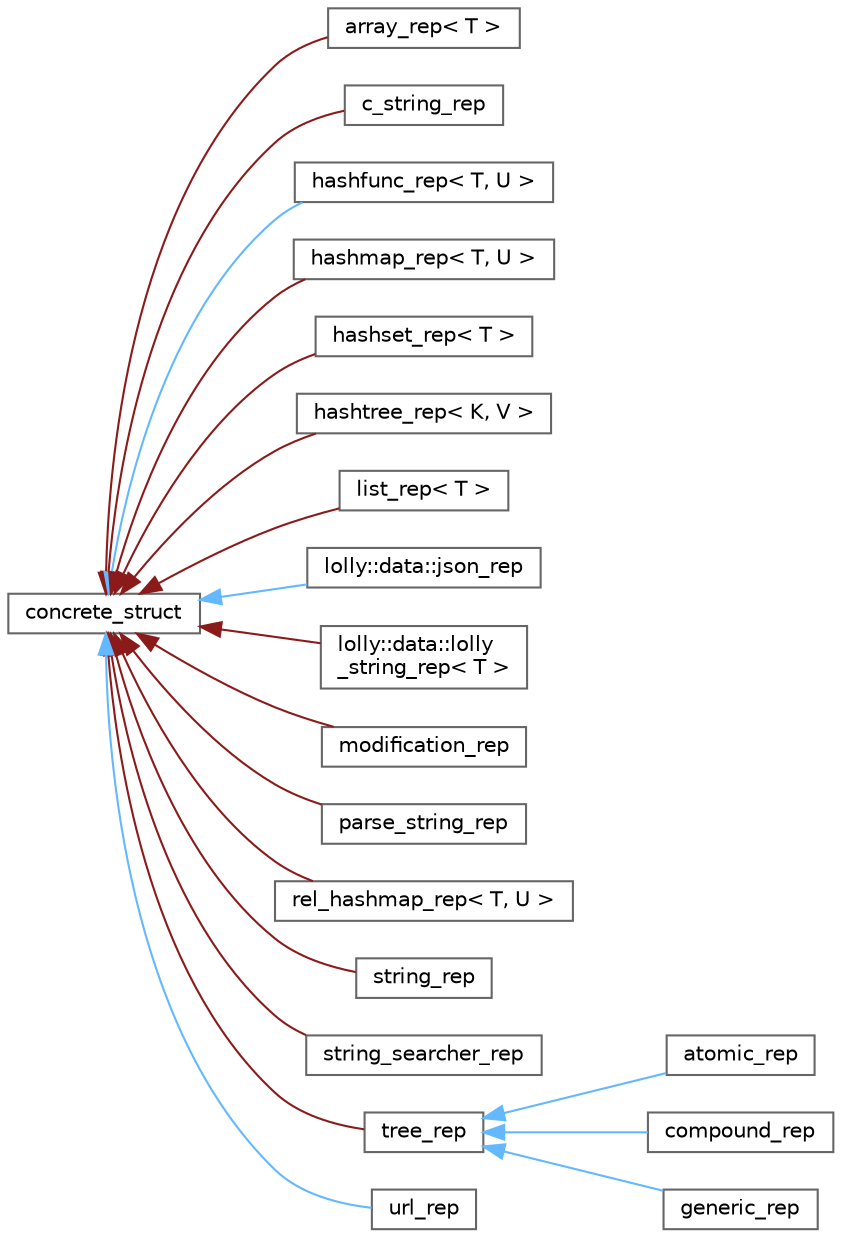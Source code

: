 digraph "Graphical Class Hierarchy"
{
 // LATEX_PDF_SIZE
  bgcolor="transparent";
  edge [fontname=Helvetica,fontsize=10,labelfontname=Helvetica,labelfontsize=10];
  node [fontname=Helvetica,fontsize=10,shape=box,height=0.2,width=0.4];
  rankdir="LR";
  Node0 [id="Node000000",label="concrete_struct",height=0.2,width=0.4,color="grey40", fillcolor="white", style="filled",URL="$structconcrete__struct.html",tooltip="Structure representing a concrete object with a reference count."];
  Node0 -> Node1 [id="edge11_Node000000_Node000001",dir="back",color="firebrick4",style="solid",tooltip=" "];
  Node1 [id="Node000001",label="array_rep\< T \>",height=0.2,width=0.4,color="grey40", fillcolor="white", style="filled",URL="$classarray__rep.html",tooltip="A concrete struct representing the implementation of an array."];
  Node0 -> Node2 [id="edge12_Node000000_Node000002",dir="back",color="firebrick4",style="solid",tooltip=" "];
  Node2 [id="Node000002",label="c_string_rep",height=0.2,width=0.4,color="grey40", fillcolor="white", style="filled",URL="$classc__string__rep.html",tooltip=" "];
  Node0 -> Node3 [id="edge13_Node000000_Node000003",dir="back",color="steelblue1",style="solid",tooltip=" "];
  Node3 [id="Node000003",label="hashfunc_rep\< T, U \>",height=0.2,width=0.4,color="grey40", fillcolor="white", style="filled",URL="$classhashfunc__rep.html",tooltip="A concrete implementation of a hash function for a given type."];
  Node0 -> Node4 [id="edge14_Node000000_Node000004",dir="back",color="firebrick4",style="solid",tooltip=" "];
  Node4 [id="Node000004",label="hashmap_rep\< T, U \>",height=0.2,width=0.4,color="grey40", fillcolor="white", style="filled",URL="$classhashmap__rep.html",tooltip=" "];
  Node0 -> Node5 [id="edge15_Node000000_Node000005",dir="back",color="firebrick4",style="solid",tooltip=" "];
  Node5 [id="Node000005",label="hashset_rep\< T \>",height=0.2,width=0.4,color="grey40", fillcolor="white", style="filled",URL="$classhashset__rep.html",tooltip="The hashset_rep class represents an entry in a hash set."];
  Node0 -> Node6 [id="edge16_Node000000_Node000006",dir="back",color="firebrick4",style="solid",tooltip=" "];
  Node6 [id="Node000006",label="hashtree_rep\< K, V \>",height=0.2,width=0.4,color="grey40", fillcolor="white", style="filled",URL="$classhashtree__rep.html",tooltip=" "];
  Node0 -> Node7 [id="edge17_Node000000_Node000007",dir="back",color="firebrick4",style="solid",tooltip=" "];
  Node7 [id="Node000007",label="list_rep\< T \>",height=0.2,width=0.4,color="grey40", fillcolor="white", style="filled",URL="$classlist__rep.html",tooltip="The list_rep class represents a node in a linked list."];
  Node0 -> Node8 [id="edge18_Node000000_Node000008",dir="back",color="steelblue1",style="solid",tooltip=" "];
  Node8 [id="Node000008",label="lolly::data::json_rep",height=0.2,width=0.4,color="grey40", fillcolor="white", style="filled",URL="$structlolly_1_1data_1_1json__rep.html",tooltip=" "];
  Node0 -> Node9 [id="edge19_Node000000_Node000009",dir="back",color="firebrick4",style="solid",tooltip=" "];
  Node9 [id="Node000009",label="lolly::data::lolly\l_string_rep\< T \>",height=0.2,width=0.4,color="grey40", fillcolor="white", style="filled",URL="$classlolly_1_1data_1_1lolly__string__rep.html",tooltip=" "];
  Node0 -> Node10 [id="edge20_Node000000_Node000010",dir="back",color="firebrick4",style="solid",tooltip=" "];
  Node10 [id="Node000010",label="modification_rep",height=0.2,width=0.4,color="grey40", fillcolor="white", style="filled",URL="$classmodification__rep.html",tooltip=" "];
  Node0 -> Node11 [id="edge21_Node000000_Node000011",dir="back",color="firebrick4",style="solid",tooltip=" "];
  Node11 [id="Node000011",label="parse_string_rep",height=0.2,width=0.4,color="grey40", fillcolor="white", style="filled",URL="$classparse__string__rep.html",tooltip=" "];
  Node0 -> Node12 [id="edge22_Node000000_Node000012",dir="back",color="firebrick4",style="solid",tooltip=" "];
  Node12 [id="Node000012",label="rel_hashmap_rep\< T, U \>",height=0.2,width=0.4,color="grey40", fillcolor="white", style="filled",URL="$classrel__hashmap__rep.html",tooltip=" "];
  Node0 -> Node13 [id="edge23_Node000000_Node000013",dir="back",color="firebrick4",style="solid",tooltip=" "];
  Node13 [id="Node000013",label="string_rep",height=0.2,width=0.4,color="grey40", fillcolor="white", style="filled",URL="$classstring__rep.html",tooltip=" "];
  Node0 -> Node14 [id="edge24_Node000000_Node000014",dir="back",color="firebrick4",style="solid",tooltip=" "];
  Node14 [id="Node000014",label="string_searcher_rep",height=0.2,width=0.4,color="grey40", fillcolor="white", style="filled",URL="$classstring__searcher__rep.html",tooltip=" "];
  Node0 -> Node15 [id="edge25_Node000000_Node000015",dir="back",color="firebrick4",style="solid",tooltip=" "];
  Node15 [id="Node000015",label="tree_rep",height=0.2,width=0.4,color="grey40", fillcolor="white", style="filled",URL="$classtree__rep.html",tooltip=" "];
  Node15 -> Node16 [id="edge26_Node000015_Node000016",dir="back",color="steelblue1",style="solid",tooltip=" "];
  Node16 [id="Node000016",label="atomic_rep",height=0.2,width=0.4,color="grey40", fillcolor="white", style="filled",URL="$classatomic__rep.html",tooltip=" "];
  Node15 -> Node17 [id="edge27_Node000015_Node000017",dir="back",color="steelblue1",style="solid",tooltip=" "];
  Node17 [id="Node000017",label="compound_rep",height=0.2,width=0.4,color="grey40", fillcolor="white", style="filled",URL="$classcompound__rep.html",tooltip=" "];
  Node15 -> Node18 [id="edge28_Node000015_Node000018",dir="back",color="steelblue1",style="solid",tooltip=" "];
  Node18 [id="Node000018",label="generic_rep",height=0.2,width=0.4,color="grey40", fillcolor="white", style="filled",URL="$classgeneric__rep.html",tooltip=" "];
  Node0 -> Node19 [id="edge29_Node000000_Node000019",dir="back",color="steelblue1",style="solid",tooltip=" "];
  Node19 [id="Node000019",label="url_rep",height=0.2,width=0.4,color="grey40", fillcolor="white", style="filled",URL="$structurl__rep.html",tooltip=" "];
}
